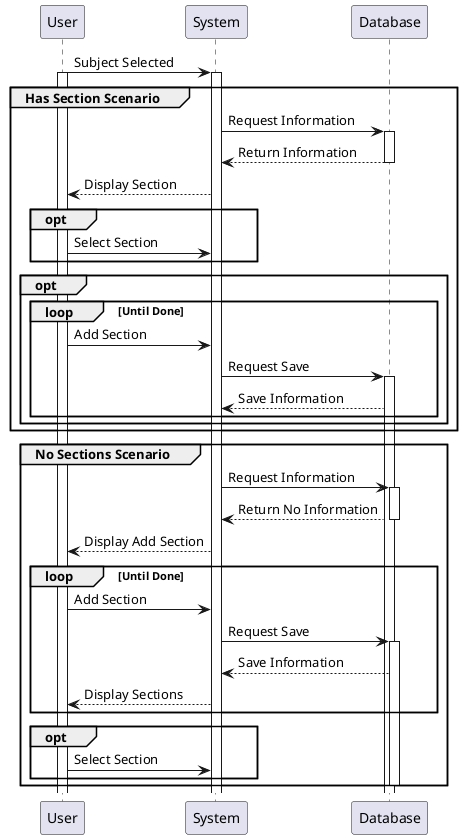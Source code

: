 @startuml
User -> System : Subject Selected
activate User
activate System
group Has Section Scenario
System -> Database : Request Information
activate Database
Database --> System : Return Information
deactivate Database
System --> User : Display Section
opt
User -> System : Select Section
end
opt
loop Until Done
User -> System : Add Section
System -> Database : Request Save
activate Database
Database --> System: Save Information
end
end
end

Group No Sections Scenario
System -> Database : Request Information
activate Database
Database --> System : Return No Information
deactivate Database
System --> User : Display Add Section
loop Until Done
User -> System : Add Section
System -> Database : Request Save
activate Database
Database --> System: Save Information
System --> User : Display Sections
end
opt
 User -> System : Select Section
end
deactivate Database
end

@enduml